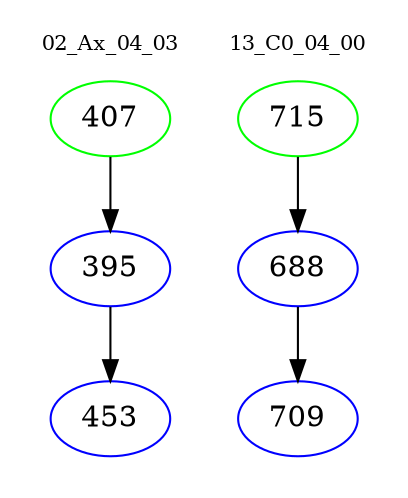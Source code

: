 digraph{
subgraph cluster_0 {
color = white
label = "02_Ax_04_03";
fontsize=10;
T0_407 [label="407", color="green"]
T0_407 -> T0_395 [color="black"]
T0_395 [label="395", color="blue"]
T0_395 -> T0_453 [color="black"]
T0_453 [label="453", color="blue"]
}
subgraph cluster_1 {
color = white
label = "13_C0_04_00";
fontsize=10;
T1_715 [label="715", color="green"]
T1_715 -> T1_688 [color="black"]
T1_688 [label="688", color="blue"]
T1_688 -> T1_709 [color="black"]
T1_709 [label="709", color="blue"]
}
}
